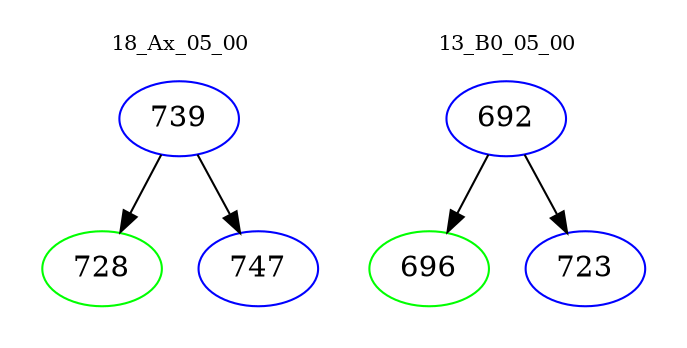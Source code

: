 digraph{
subgraph cluster_0 {
color = white
label = "18_Ax_05_00";
fontsize=10;
T0_739 [label="739", color="blue"]
T0_739 -> T0_728 [color="black"]
T0_728 [label="728", color="green"]
T0_739 -> T0_747 [color="black"]
T0_747 [label="747", color="blue"]
}
subgraph cluster_1 {
color = white
label = "13_B0_05_00";
fontsize=10;
T1_692 [label="692", color="blue"]
T1_692 -> T1_696 [color="black"]
T1_696 [label="696", color="green"]
T1_692 -> T1_723 [color="black"]
T1_723 [label="723", color="blue"]
}
}
